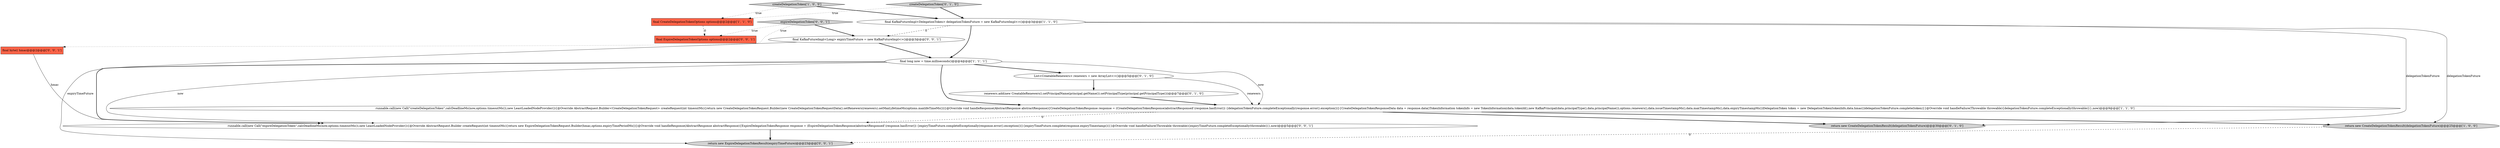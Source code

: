 digraph {
9 [style = filled, label = "return new CreateDelegationTokenResult(delegationTokenFuture)@@@30@@@['0', '1', '0']", fillcolor = lightgray, shape = ellipse image = "AAA0AAABBB2BBB"];
2 [style = filled, label = "final CreateDelegationTokenOptions options@@@2@@@['1', '1', '0']", fillcolor = tomato, shape = box image = "AAA0AAABBB1BBB"];
10 [style = filled, label = "runnable.call(new Call(\"expireDelegationToken\",calcDeadlineMs(now,options.timeoutMs()),new LeastLoadedNodeProvider()){@Override AbstractRequest.Builder createRequest(int timeoutMs){return new ExpireDelegationTokenRequest.Builder(hmac,options.expiryTimePeriodMs())}@Override void handleResponse(AbstractResponse abstractResponse){ExpireDelegationTokenResponse response = (ExpireDelegationTokenResponse)abstractResponseif (response.hasError()) {expiryTimeFuture.completeExceptionally(response.error().exception())}{expiryTimeFuture.complete(response.expiryTimestamp())}}@Override void handleFailure(Throwable throwable){expiryTimeFuture.completeExceptionally(throwable)}},now)@@@5@@@['0', '0', '1']", fillcolor = white, shape = ellipse image = "AAA0AAABBB3BBB"];
13 [style = filled, label = "return new ExpireDelegationTokenResult(expiryTimeFuture)@@@23@@@['0', '0', '1']", fillcolor = lightgray, shape = ellipse image = "AAA0AAABBB3BBB"];
5 [style = filled, label = "createDelegationToken['1', '0', '0']", fillcolor = lightgray, shape = diamond image = "AAA0AAABBB1BBB"];
11 [style = filled, label = "final byte(( hmac@@@2@@@['0', '0', '1']", fillcolor = tomato, shape = box image = "AAA0AAABBB3BBB"];
6 [style = filled, label = "List<CreatableRenewers> renewers = new ArrayList<>()@@@5@@@['0', '1', '0']", fillcolor = white, shape = ellipse image = "AAA1AAABBB2BBB"];
1 [style = filled, label = "return new CreateDelegationTokenResult(delegationTokenFuture)@@@25@@@['1', '0', '0']", fillcolor = lightgray, shape = ellipse image = "AAA0AAABBB1BBB"];
8 [style = filled, label = "createDelegationToken['0', '1', '0']", fillcolor = lightgray, shape = diamond image = "AAA0AAABBB2BBB"];
4 [style = filled, label = "runnable.call(new Call(\"createDelegationToken\",calcDeadlineMs(now,options.timeoutMs()),new LeastLoadedNodeProvider()){@Override AbstractRequest.Builder<CreateDelegationTokenRequest> createRequest(int timeoutMs){return new CreateDelegationTokenRequest.Builder(new CreateDelegationTokenRequestData().setRenewers(renewers).setMaxLifetimeMs(options.maxlifeTimeMs()))}@Override void handleResponse(AbstractResponse abstractResponse){CreateDelegationTokenResponse response = (CreateDelegationTokenResponse)abstractResponseif (response.hasError()) {delegationTokenFuture.completeExceptionally(response.error().exception())}{CreateDelegationTokenResponseData data = response.data()TokenInformation tokenInfo = new TokenInformation(data.tokenId(),new KafkaPrincipal(data.principalType(),data.principalName()),options.renewers(),data.issueTimestampMs(),data.maxTimestampMs(),data.expiryTimestampMs())DelegationToken token = new DelegationToken(tokenInfo,data.hmac())delegationTokenFuture.complete(token)}}@Override void handleFailure(Throwable throwable){delegationTokenFuture.completeExceptionally(throwable)}},now)@@@9@@@['1', '1', '0']", fillcolor = white, shape = ellipse image = "AAA0AAABBB1BBB"];
15 [style = filled, label = "final KafkaFutureImpl<Long> expiryTimeFuture = new KafkaFutureImpl<>()@@@3@@@['0', '0', '1']", fillcolor = white, shape = ellipse image = "AAA0AAABBB3BBB"];
3 [style = filled, label = "final KafkaFutureImpl<DelegationToken> delegationTokenFuture = new KafkaFutureImpl<>()@@@3@@@['1', '1', '0']", fillcolor = white, shape = ellipse image = "AAA0AAABBB1BBB"];
12 [style = filled, label = "final ExpireDelegationTokenOptions options@@@2@@@['0', '0', '1']", fillcolor = tomato, shape = box image = "AAA0AAABBB3BBB"];
14 [style = filled, label = "expireDelegationToken['0', '0', '1']", fillcolor = lightgray, shape = diamond image = "AAA0AAABBB3BBB"];
7 [style = filled, label = "renewers.add(new CreatableRenewers().setPrincipalName(principal.getName()).setPrincipalType(principal.getPrincipalType()))@@@7@@@['0', '1', '0']", fillcolor = white, shape = ellipse image = "AAA1AAABBB2BBB"];
0 [style = filled, label = "final long now = time.milliseconds()@@@4@@@['1', '1', '1']", fillcolor = white, shape = ellipse image = "AAA0AAABBB1BBB"];
0->6 [style = bold, label=""];
15->13 [style = solid, label="expiryTimeFuture"];
0->4 [style = bold, label=""];
4->10 [style = dashed, label="0"];
8->2 [style = dotted, label="true"];
11->10 [style = solid, label="hmac"];
3->1 [style = solid, label="delegationTokenFuture"];
14->12 [style = dotted, label="true"];
3->9 [style = solid, label="delegationTokenFuture"];
8->3 [style = bold, label=""];
4->1 [style = bold, label=""];
1->13 [style = dashed, label="0"];
0->10 [style = bold, label=""];
15->0 [style = bold, label=""];
0->10 [style = solid, label="now"];
10->13 [style = bold, label=""];
7->4 [style = bold, label=""];
3->0 [style = bold, label=""];
4->9 [style = bold, label=""];
3->15 [style = dashed, label="0"];
5->3 [style = bold, label=""];
14->11 [style = dotted, label="true"];
6->7 [style = bold, label=""];
14->15 [style = bold, label=""];
5->2 [style = dotted, label="true"];
0->4 [style = solid, label="now"];
6->4 [style = solid, label="renewers"];
2->12 [style = dashed, label="0"];
}
